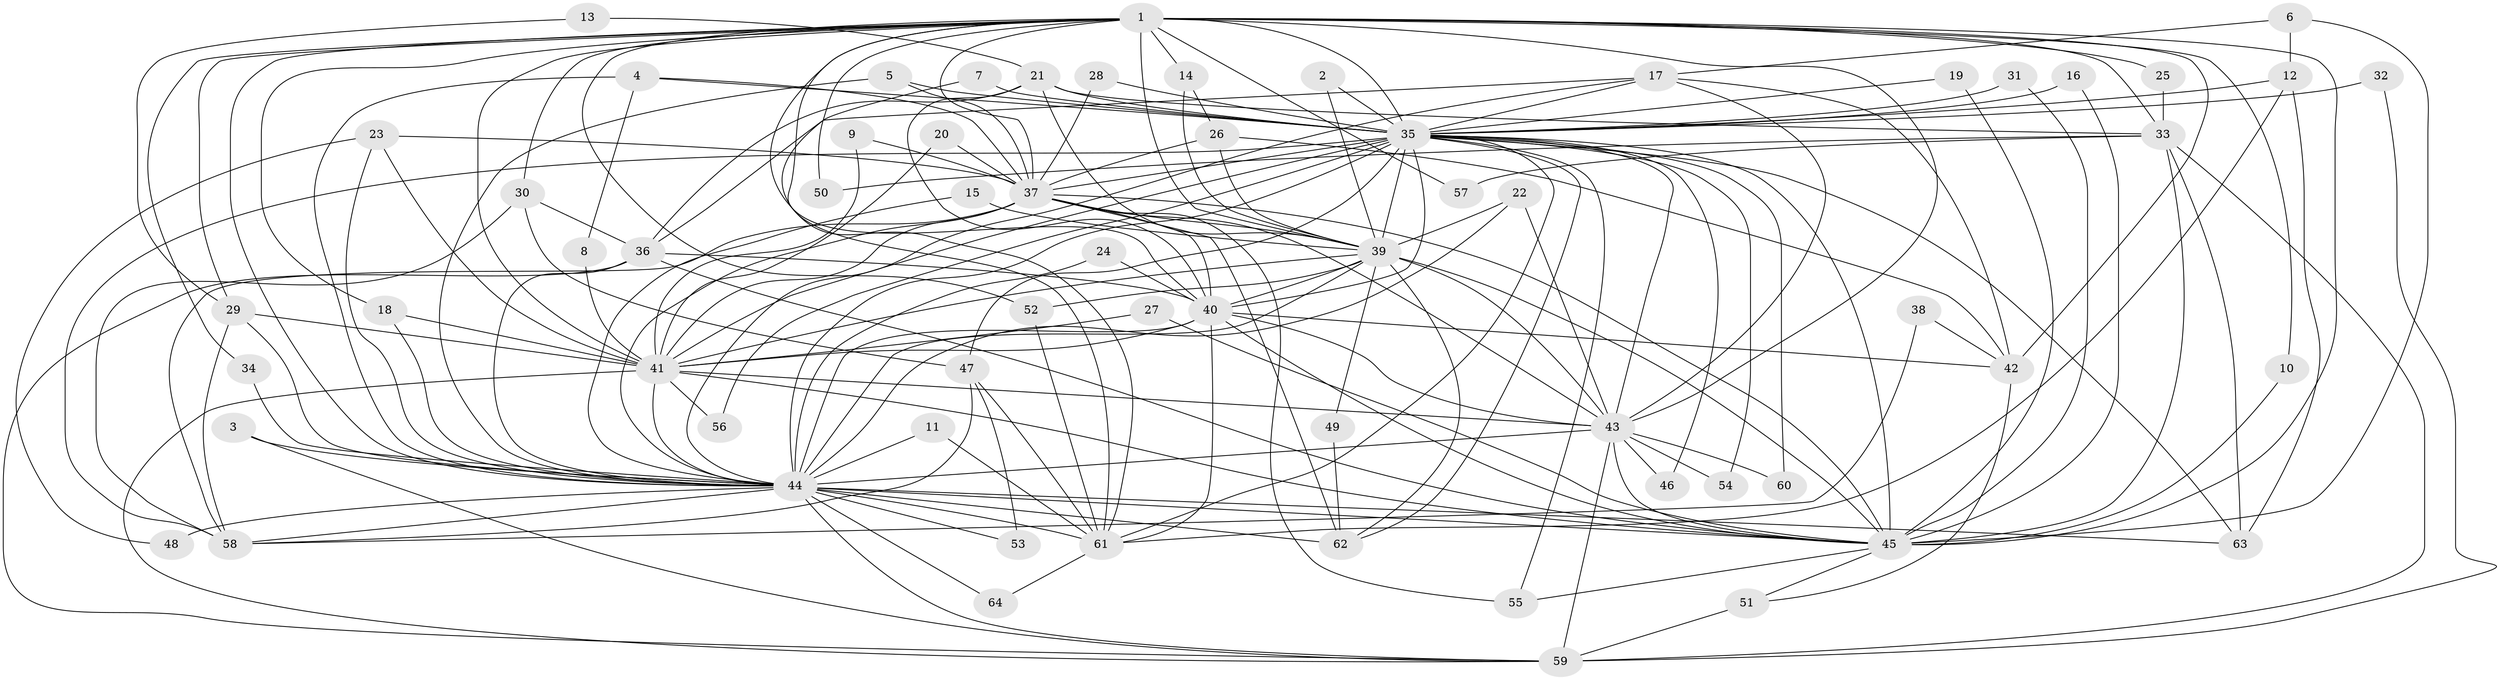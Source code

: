 // original degree distribution, {16: 0.0078125, 23: 0.0078125, 34: 0.0078125, 15: 0.0078125, 22: 0.0078125, 21: 0.0078125, 19: 0.0078125, 14: 0.0078125, 20: 0.0078125, 41: 0.0078125, 6: 0.03125, 2: 0.5234375, 5: 0.0546875, 7: 0.0078125, 8: 0.0078125, 3: 0.21875, 4: 0.0703125, 9: 0.0078125}
// Generated by graph-tools (version 1.1) at 2025/25/03/09/25 03:25:46]
// undirected, 64 vertices, 179 edges
graph export_dot {
graph [start="1"]
  node [color=gray90,style=filled];
  1;
  2;
  3;
  4;
  5;
  6;
  7;
  8;
  9;
  10;
  11;
  12;
  13;
  14;
  15;
  16;
  17;
  18;
  19;
  20;
  21;
  22;
  23;
  24;
  25;
  26;
  27;
  28;
  29;
  30;
  31;
  32;
  33;
  34;
  35;
  36;
  37;
  38;
  39;
  40;
  41;
  42;
  43;
  44;
  45;
  46;
  47;
  48;
  49;
  50;
  51;
  52;
  53;
  54;
  55;
  56;
  57;
  58;
  59;
  60;
  61;
  62;
  63;
  64;
  1 -- 10 [weight=1.0];
  1 -- 14 [weight=1.0];
  1 -- 18 [weight=1.0];
  1 -- 25 [weight=1.0];
  1 -- 29 [weight=1.0];
  1 -- 30 [weight=2.0];
  1 -- 33 [weight=2.0];
  1 -- 34 [weight=1.0];
  1 -- 35 [weight=2.0];
  1 -- 37 [weight=2.0];
  1 -- 39 [weight=3.0];
  1 -- 40 [weight=2.0];
  1 -- 41 [weight=4.0];
  1 -- 42 [weight=2.0];
  1 -- 43 [weight=3.0];
  1 -- 44 [weight=2.0];
  1 -- 45 [weight=3.0];
  1 -- 50 [weight=1.0];
  1 -- 52 [weight=1.0];
  1 -- 57 [weight=1.0];
  1 -- 61 [weight=1.0];
  2 -- 35 [weight=1.0];
  2 -- 39 [weight=1.0];
  3 -- 44 [weight=1.0];
  3 -- 59 [weight=1.0];
  4 -- 8 [weight=1.0];
  4 -- 35 [weight=1.0];
  4 -- 37 [weight=1.0];
  4 -- 44 [weight=1.0];
  5 -- 35 [weight=1.0];
  5 -- 37 [weight=1.0];
  5 -- 44 [weight=1.0];
  6 -- 12 [weight=1.0];
  6 -- 17 [weight=1.0];
  6 -- 45 [weight=1.0];
  7 -- 35 [weight=1.0];
  7 -- 61 [weight=1.0];
  8 -- 41 [weight=1.0];
  9 -- 37 [weight=1.0];
  9 -- 41 [weight=1.0];
  10 -- 45 [weight=1.0];
  11 -- 44 [weight=2.0];
  11 -- 61 [weight=1.0];
  12 -- 35 [weight=1.0];
  12 -- 61 [weight=1.0];
  12 -- 63 [weight=1.0];
  13 -- 21 [weight=1.0];
  13 -- 29 [weight=1.0];
  14 -- 26 [weight=1.0];
  14 -- 39 [weight=1.0];
  15 -- 39 [weight=1.0];
  15 -- 44 [weight=1.0];
  16 -- 35 [weight=1.0];
  16 -- 45 [weight=1.0];
  17 -- 35 [weight=1.0];
  17 -- 36 [weight=1.0];
  17 -- 42 [weight=1.0];
  17 -- 43 [weight=1.0];
  17 -- 44 [weight=1.0];
  18 -- 41 [weight=1.0];
  18 -- 44 [weight=1.0];
  19 -- 35 [weight=1.0];
  19 -- 45 [weight=1.0];
  20 -- 37 [weight=1.0];
  20 -- 41 [weight=1.0];
  21 -- 33 [weight=1.0];
  21 -- 35 [weight=1.0];
  21 -- 36 [weight=1.0];
  21 -- 39 [weight=1.0];
  21 -- 40 [weight=1.0];
  22 -- 39 [weight=1.0];
  22 -- 43 [weight=1.0];
  22 -- 44 [weight=1.0];
  23 -- 37 [weight=1.0];
  23 -- 41 [weight=1.0];
  23 -- 44 [weight=1.0];
  23 -- 48 [weight=1.0];
  24 -- 40 [weight=1.0];
  24 -- 44 [weight=2.0];
  25 -- 33 [weight=1.0];
  26 -- 37 [weight=1.0];
  26 -- 39 [weight=1.0];
  26 -- 42 [weight=1.0];
  27 -- 41 [weight=1.0];
  27 -- 45 [weight=1.0];
  28 -- 35 [weight=1.0];
  28 -- 37 [weight=1.0];
  29 -- 41 [weight=1.0];
  29 -- 44 [weight=3.0];
  29 -- 58 [weight=1.0];
  30 -- 36 [weight=1.0];
  30 -- 47 [weight=1.0];
  30 -- 58 [weight=2.0];
  31 -- 35 [weight=1.0];
  31 -- 45 [weight=1.0];
  32 -- 35 [weight=1.0];
  32 -- 59 [weight=1.0];
  33 -- 45 [weight=1.0];
  33 -- 50 [weight=1.0];
  33 -- 57 [weight=1.0];
  33 -- 59 [weight=2.0];
  33 -- 63 [weight=1.0];
  34 -- 44 [weight=1.0];
  35 -- 37 [weight=2.0];
  35 -- 39 [weight=1.0];
  35 -- 40 [weight=1.0];
  35 -- 41 [weight=1.0];
  35 -- 43 [weight=1.0];
  35 -- 44 [weight=1.0];
  35 -- 45 [weight=1.0];
  35 -- 46 [weight=1.0];
  35 -- 47 [weight=2.0];
  35 -- 54 [weight=1.0];
  35 -- 55 [weight=1.0];
  35 -- 56 [weight=1.0];
  35 -- 58 [weight=1.0];
  35 -- 60 [weight=2.0];
  35 -- 61 [weight=1.0];
  35 -- 62 [weight=1.0];
  35 -- 63 [weight=1.0];
  36 -- 40 [weight=1.0];
  36 -- 44 [weight=1.0];
  36 -- 45 [weight=1.0];
  36 -- 59 [weight=1.0];
  37 -- 39 [weight=2.0];
  37 -- 40 [weight=1.0];
  37 -- 41 [weight=1.0];
  37 -- 43 [weight=1.0];
  37 -- 44 [weight=1.0];
  37 -- 45 [weight=1.0];
  37 -- 55 [weight=1.0];
  37 -- 58 [weight=1.0];
  37 -- 62 [weight=1.0];
  38 -- 42 [weight=1.0];
  38 -- 58 [weight=1.0];
  39 -- 40 [weight=1.0];
  39 -- 41 [weight=1.0];
  39 -- 43 [weight=2.0];
  39 -- 44 [weight=1.0];
  39 -- 45 [weight=2.0];
  39 -- 49 [weight=1.0];
  39 -- 52 [weight=1.0];
  39 -- 62 [weight=1.0];
  40 -- 41 [weight=1.0];
  40 -- 42 [weight=1.0];
  40 -- 43 [weight=1.0];
  40 -- 44 [weight=2.0];
  40 -- 45 [weight=1.0];
  40 -- 61 [weight=1.0];
  41 -- 43 [weight=1.0];
  41 -- 44 [weight=1.0];
  41 -- 45 [weight=1.0];
  41 -- 56 [weight=1.0];
  41 -- 59 [weight=1.0];
  42 -- 51 [weight=1.0];
  43 -- 44 [weight=1.0];
  43 -- 45 [weight=1.0];
  43 -- 46 [weight=1.0];
  43 -- 54 [weight=1.0];
  43 -- 59 [weight=1.0];
  43 -- 60 [weight=1.0];
  44 -- 45 [weight=2.0];
  44 -- 48 [weight=1.0];
  44 -- 53 [weight=1.0];
  44 -- 58 [weight=1.0];
  44 -- 59 [weight=2.0];
  44 -- 61 [weight=2.0];
  44 -- 62 [weight=2.0];
  44 -- 63 [weight=2.0];
  44 -- 64 [weight=1.0];
  45 -- 51 [weight=1.0];
  45 -- 55 [weight=1.0];
  47 -- 53 [weight=1.0];
  47 -- 58 [weight=1.0];
  47 -- 61 [weight=1.0];
  49 -- 62 [weight=1.0];
  51 -- 59 [weight=2.0];
  52 -- 61 [weight=1.0];
  61 -- 64 [weight=1.0];
}
